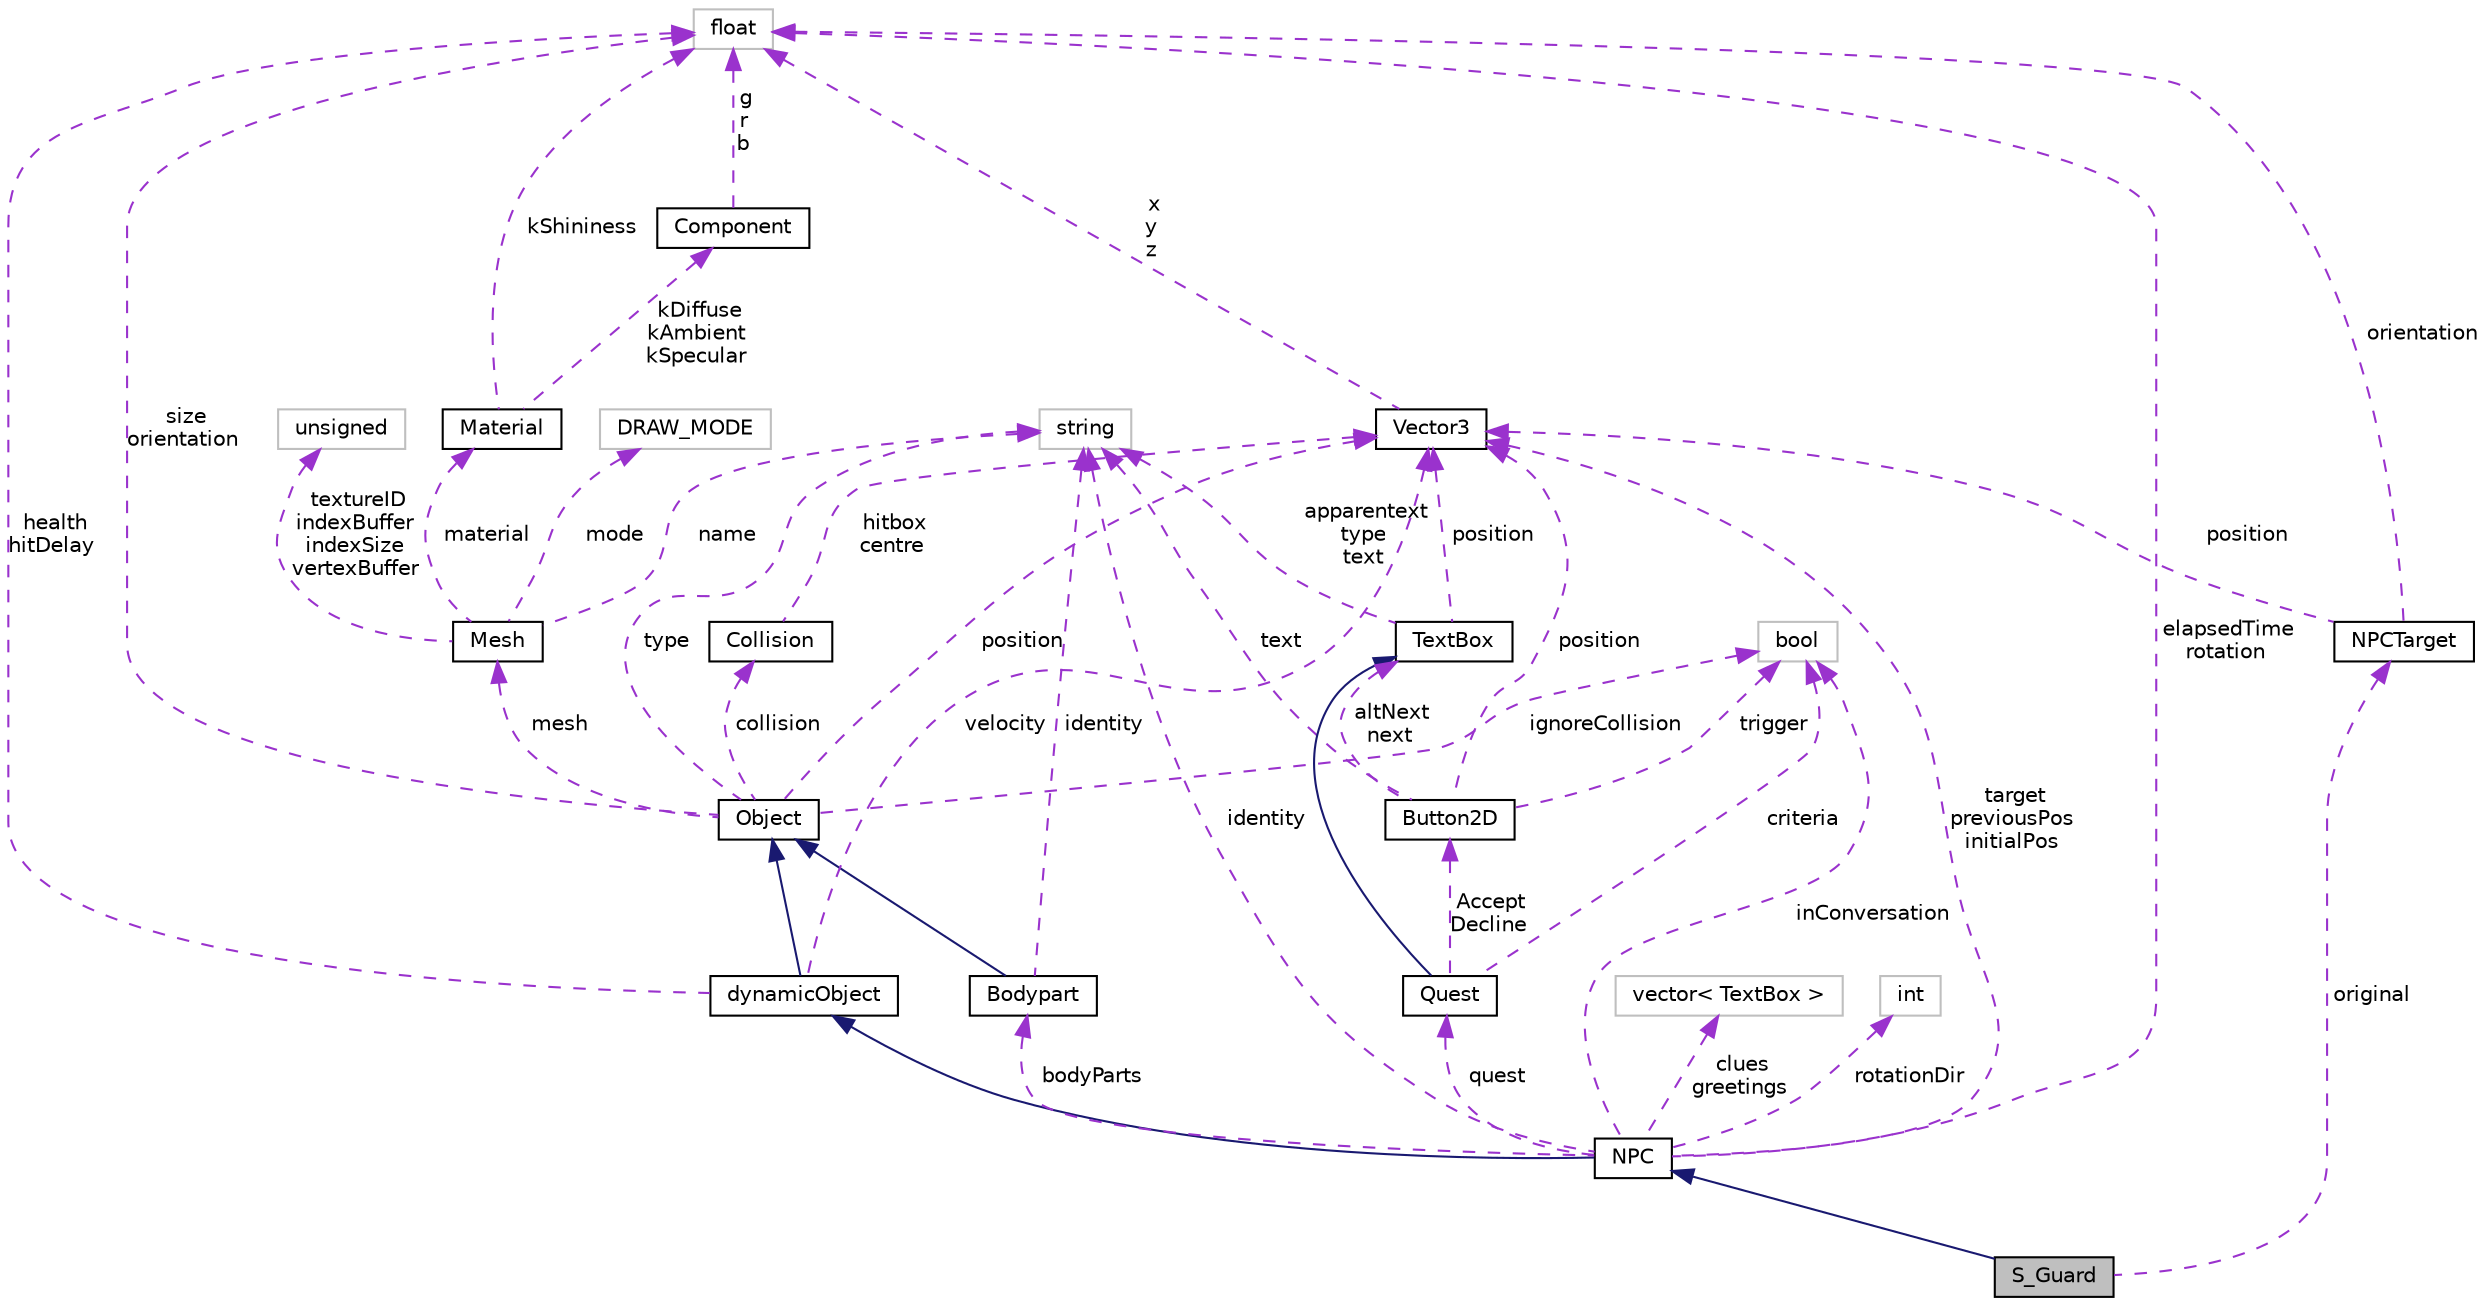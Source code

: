 digraph "S_Guard"
{
  bgcolor="transparent";
  edge [fontname="Helvetica",fontsize="10",labelfontname="Helvetica",labelfontsize="10"];
  node [fontname="Helvetica",fontsize="10",shape=record];
  Node1 [label="S_Guard",height=0.2,width=0.4,color="black", fillcolor="grey75", style="filled", fontcolor="black"];
  Node2 -> Node1 [dir="back",color="midnightblue",fontsize="10",style="solid",fontname="Helvetica"];
  Node2 [label="NPC",height=0.2,width=0.4,color="black",URL="$classNPC.html",tooltip="This the NPC class. "];
  Node3 -> Node2 [dir="back",color="midnightblue",fontsize="10",style="solid",fontname="Helvetica"];
  Node3 [label="dynamicObject",height=0.2,width=0.4,color="black",URL="$classdynamicObject.html",tooltip="This class is for the dynamic objects. Mainly used for the crates. "];
  Node4 -> Node3 [dir="back",color="midnightblue",fontsize="10",style="solid",fontname="Helvetica"];
  Node4 [label="Object",height=0.2,width=0.4,color="black",URL="$classObject.html",tooltip="This is the object class that takes in a lot of member variables depending on what is needed like if ..."];
  Node5 -> Node4 [dir="back",color="darkorchid3",fontsize="10",style="dashed",label=" collision" ,fontname="Helvetica"];
  Node5 [label="Collision",height=0.2,width=0.4,color="black",URL="$structCollision.html",tooltip="This is a struct that has the positions of the hitBox size and its centre. "];
  Node6 -> Node5 [dir="back",color="darkorchid3",fontsize="10",style="dashed",label=" hitbox\ncentre" ,fontname="Helvetica"];
  Node6 [label="Vector3",height=0.2,width=0.4,color="black",URL="$structVector3.html",tooltip="Defines a 3D vector and its methods. "];
  Node7 -> Node6 [dir="back",color="darkorchid3",fontsize="10",style="dashed",label=" x\ny\nz" ,fontname="Helvetica"];
  Node7 [label="float",height=0.2,width=0.4,color="grey75"];
  Node7 -> Node4 [dir="back",color="darkorchid3",fontsize="10",style="dashed",label=" size\norientation" ,fontname="Helvetica"];
  Node6 -> Node4 [dir="back",color="darkorchid3",fontsize="10",style="dashed",label=" position" ,fontname="Helvetica"];
  Node8 -> Node4 [dir="back",color="darkorchid3",fontsize="10",style="dashed",label=" ignoreCollision" ,fontname="Helvetica"];
  Node8 [label="bool",height=0.2,width=0.4,color="grey75"];
  Node9 -> Node4 [dir="back",color="darkorchid3",fontsize="10",style="dashed",label=" type" ,fontname="Helvetica"];
  Node9 [label="string",height=0.2,width=0.4,color="grey75"];
  Node10 -> Node4 [dir="back",color="darkorchid3",fontsize="10",style="dashed",label=" mesh" ,fontname="Helvetica"];
  Node10 [label="Mesh",height=0.2,width=0.4,color="black",URL="$classMesh.html",tooltip="To store VBO (vertex & color buffer) and IBO (index buffer) "];
  Node11 -> Node10 [dir="back",color="darkorchid3",fontsize="10",style="dashed",label=" material" ,fontname="Helvetica"];
  Node11 [label="Material",height=0.2,width=0.4,color="black",URL="$structMaterial.html"];
  Node7 -> Node11 [dir="back",color="darkorchid3",fontsize="10",style="dashed",label=" kShininess" ,fontname="Helvetica"];
  Node12 -> Node11 [dir="back",color="darkorchid3",fontsize="10",style="dashed",label=" kDiffuse\nkAmbient\nkSpecular" ,fontname="Helvetica"];
  Node12 [label="Component",height=0.2,width=0.4,color="black",URL="$structComponent.html"];
  Node7 -> Node12 [dir="back",color="darkorchid3",fontsize="10",style="dashed",label=" g\nr\nb" ,fontname="Helvetica"];
  Node13 -> Node10 [dir="back",color="darkorchid3",fontsize="10",style="dashed",label=" mode" ,fontname="Helvetica"];
  Node13 [label="DRAW_MODE",height=0.2,width=0.4,color="grey75"];
  Node9 -> Node10 [dir="back",color="darkorchid3",fontsize="10",style="dashed",label=" name" ,fontname="Helvetica"];
  Node14 -> Node10 [dir="back",color="darkorchid3",fontsize="10",style="dashed",label=" textureID\nindexBuffer\nindexSize\nvertexBuffer" ,fontname="Helvetica"];
  Node14 [label="unsigned",height=0.2,width=0.4,color="grey75"];
  Node7 -> Node3 [dir="back",color="darkorchid3",fontsize="10",style="dashed",label=" health\nhitDelay" ,fontname="Helvetica"];
  Node6 -> Node3 [dir="back",color="darkorchid3",fontsize="10",style="dashed",label=" velocity" ,fontname="Helvetica"];
  Node15 -> Node2 [dir="back",color="darkorchid3",fontsize="10",style="dashed",label=" bodyParts" ,fontname="Helvetica"];
  Node15 [label="Bodypart",height=0.2,width=0.4,color="black",URL="$classBodypart.html",tooltip="This is the Body class which inherits somethings from the Object class. This class is for the NPCs bo..."];
  Node4 -> Node15 [dir="back",color="midnightblue",fontsize="10",style="solid",fontname="Helvetica"];
  Node9 -> Node15 [dir="back",color="darkorchid3",fontsize="10",style="dashed",label=" identity" ,fontname="Helvetica"];
  Node16 -> Node2 [dir="back",color="darkorchid3",fontsize="10",style="dashed",label=" clues\ngreetings" ,fontname="Helvetica"];
  Node16 [label="vector\< TextBox \>",height=0.2,width=0.4,color="grey75"];
  Node7 -> Node2 [dir="back",color="darkorchid3",fontsize="10",style="dashed",label=" elapsedTime\nrotation" ,fontname="Helvetica"];
  Node17 -> Node2 [dir="back",color="darkorchid3",fontsize="10",style="dashed",label=" rotationDir" ,fontname="Helvetica"];
  Node17 [label="int",height=0.2,width=0.4,color="grey75"];
  Node6 -> Node2 [dir="back",color="darkorchid3",fontsize="10",style="dashed",label=" target\npreviousPos\ninitialPos" ,fontname="Helvetica"];
  Node8 -> Node2 [dir="back",color="darkorchid3",fontsize="10",style="dashed",label=" inConversation" ,fontname="Helvetica"];
  Node9 -> Node2 [dir="back",color="darkorchid3",fontsize="10",style="dashed",label=" identity" ,fontname="Helvetica"];
  Node18 -> Node2 [dir="back",color="darkorchid3",fontsize="10",style="dashed",label=" quest" ,fontname="Helvetica"];
  Node18 [label="Quest",height=0.2,width=0.4,color="black",URL="$classQuest.html",tooltip="This is for creating quests that the player can take from various NPCs. "];
  Node19 -> Node18 [dir="back",color="midnightblue",fontsize="10",style="solid",fontname="Helvetica"];
  Node19 [label="TextBox",height=0.2,width=0.4,color="black",URL="$classTextBox.html",tooltip="This is for the Textbox whenever you talk to an NPC. "];
  Node6 -> Node19 [dir="back",color="darkorchid3",fontsize="10",style="dashed",label=" position" ,fontname="Helvetica"];
  Node9 -> Node19 [dir="back",color="darkorchid3",fontsize="10",style="dashed",label=" apparentext\ntype\ntext" ,fontname="Helvetica"];
  Node20 -> Node18 [dir="back",color="darkorchid3",fontsize="10",style="dashed",label=" Accept\nDecline" ,fontname="Helvetica"];
  Node20 [label="Button2D",height=0.2,width=0.4,color="black",URL="$classButton2D.html",tooltip="Button2D class for the Accept and Decline button when talking to NPCs. "];
  Node19 -> Node20 [dir="back",color="darkorchid3",fontsize="10",style="dashed",label=" altNext\nnext" ,fontname="Helvetica"];
  Node6 -> Node20 [dir="back",color="darkorchid3",fontsize="10",style="dashed",label=" position" ,fontname="Helvetica"];
  Node8 -> Node20 [dir="back",color="darkorchid3",fontsize="10",style="dashed",label=" trigger" ,fontname="Helvetica"];
  Node9 -> Node20 [dir="back",color="darkorchid3",fontsize="10",style="dashed",label=" text" ,fontname="Helvetica"];
  Node8 -> Node18 [dir="back",color="darkorchid3",fontsize="10",style="dashed",label=" criteria" ,fontname="Helvetica"];
  Node21 -> Node1 [dir="back",color="darkorchid3",fontsize="10",style="dashed",label=" original" ,fontname="Helvetica"];
  Node21 [label="NPCTarget",height=0.2,width=0.4,color="black",URL="$classNPCTarget.html",tooltip="This is the NPC target location. "];
  Node7 -> Node21 [dir="back",color="darkorchid3",fontsize="10",style="dashed",label=" orientation" ,fontname="Helvetica"];
  Node6 -> Node21 [dir="back",color="darkorchid3",fontsize="10",style="dashed",label=" position" ,fontname="Helvetica"];
}
